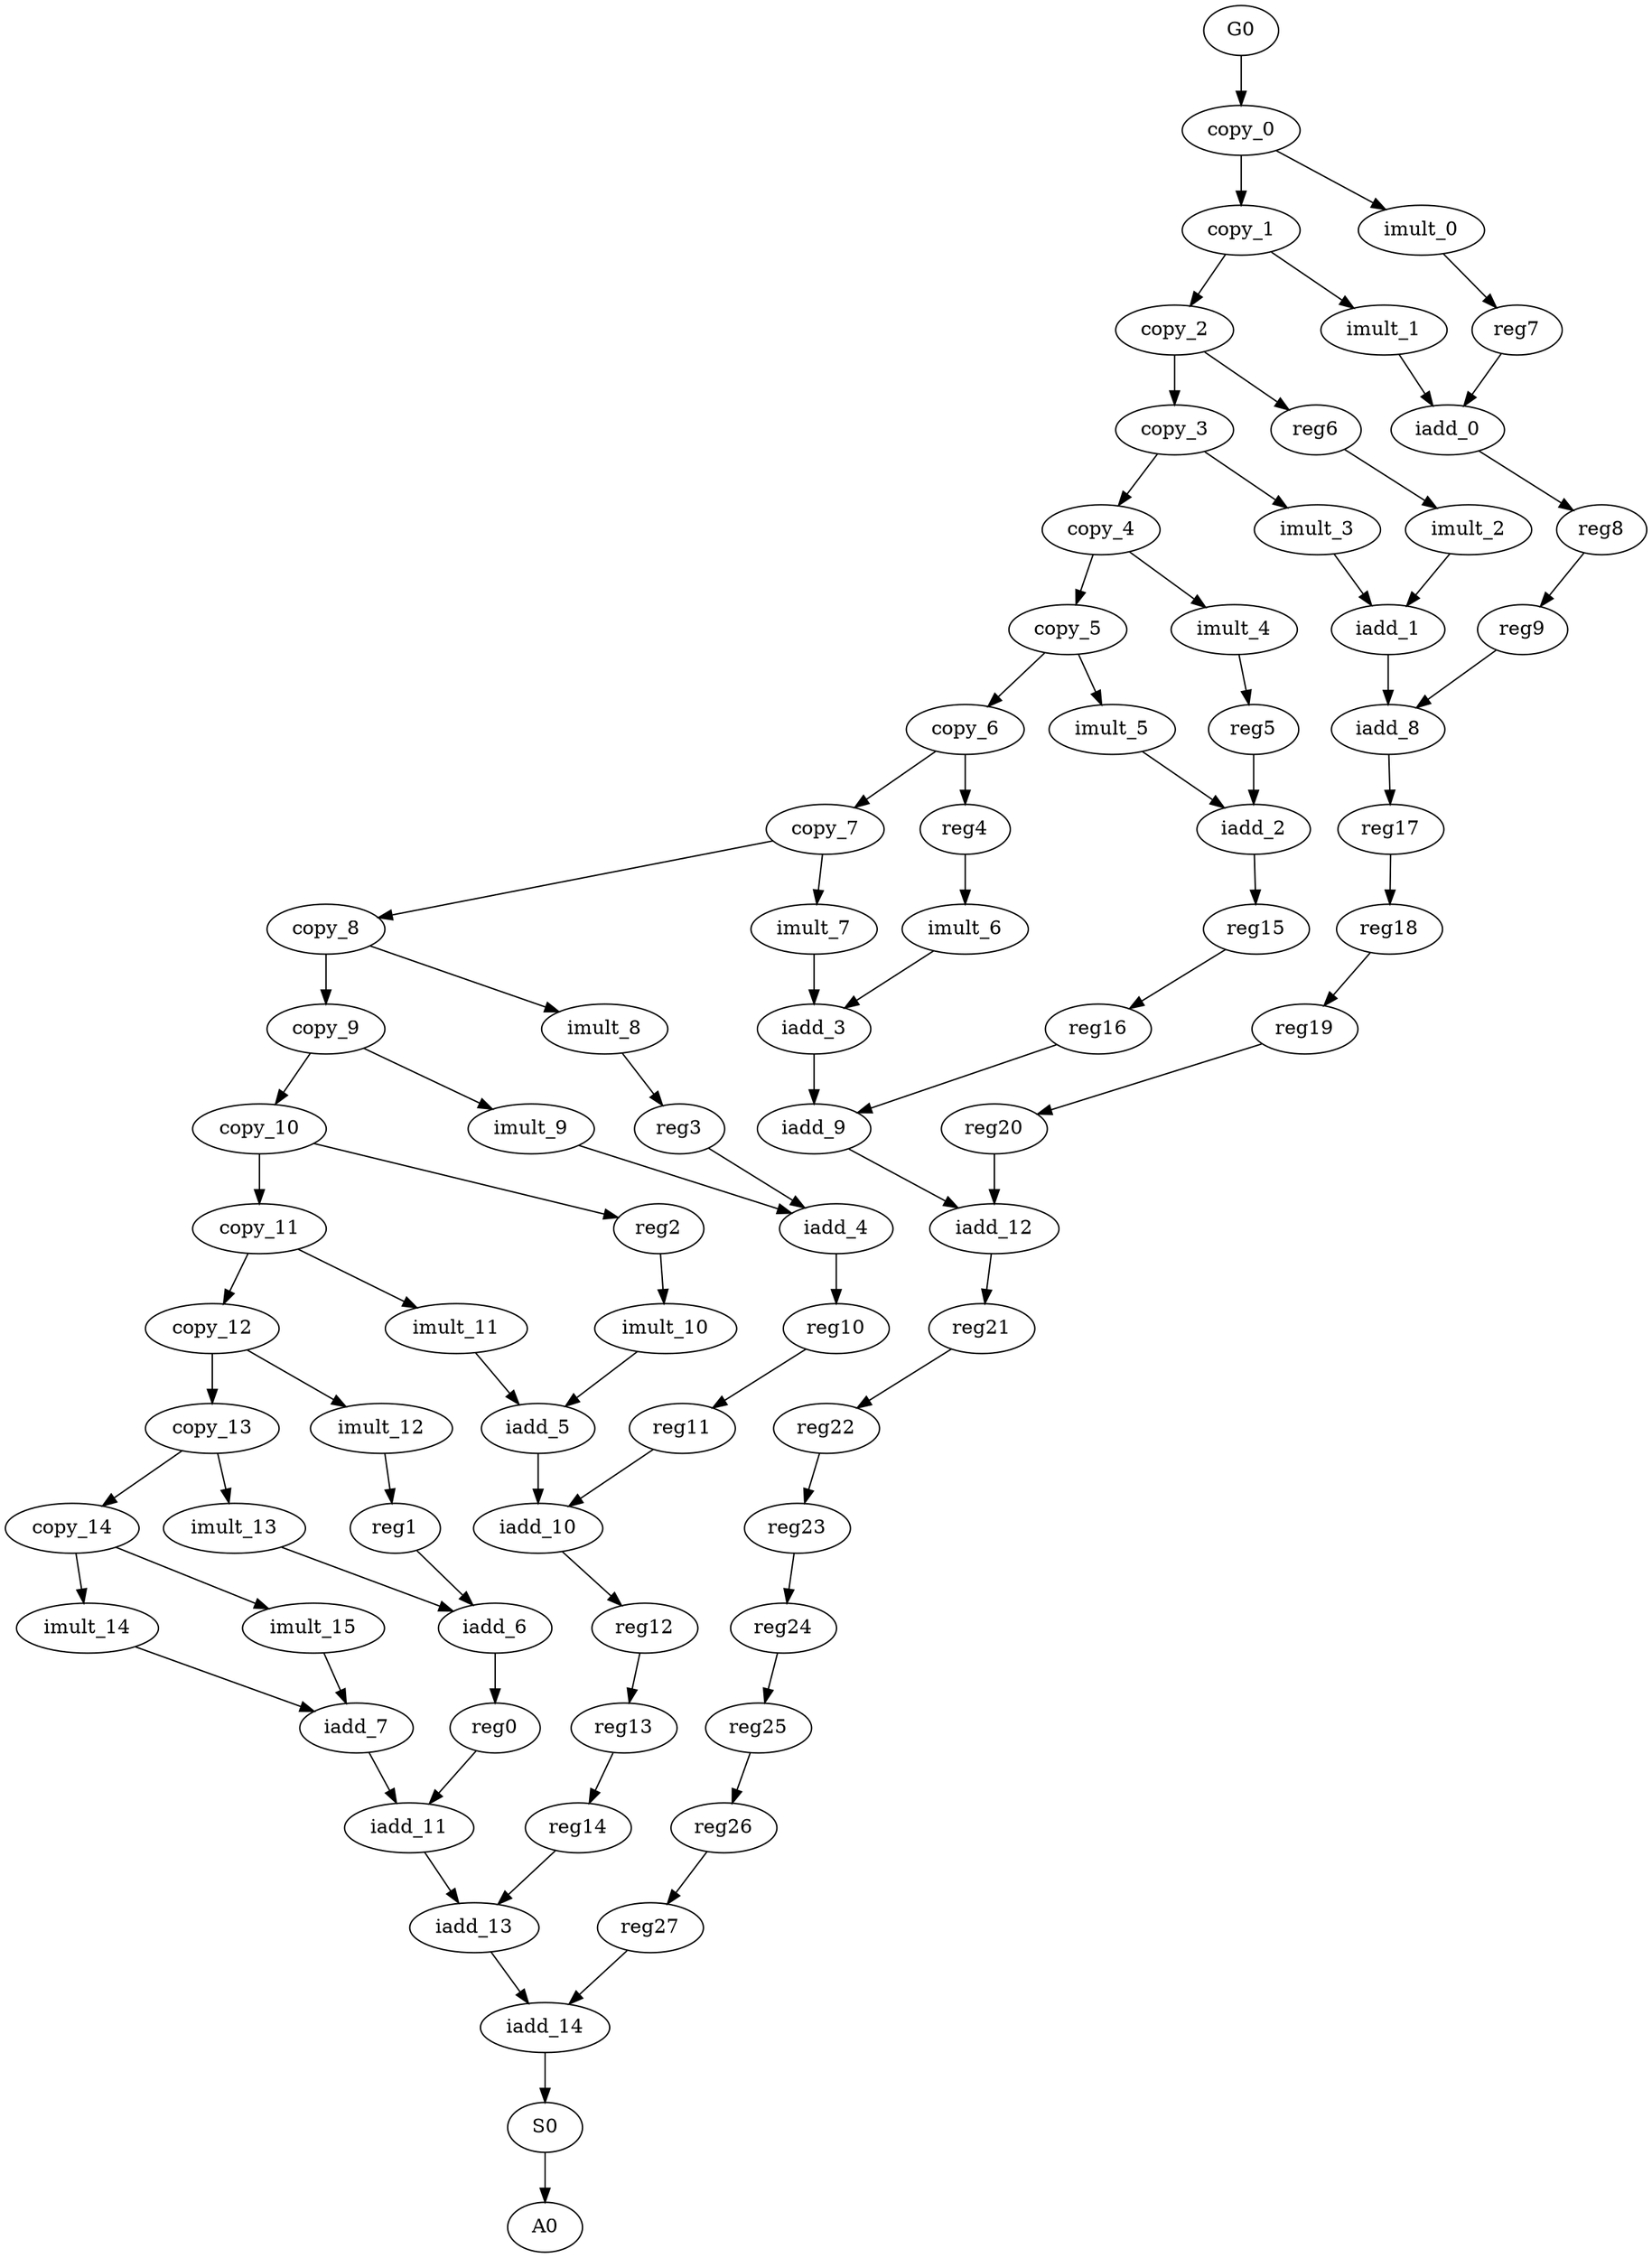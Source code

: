 digraph G {
    G0;
    copy_0;
    copy_10;
    copy_11;
    reg2;
    copy_3;
    copy_4;
    imult_3;
    imult_11;
    iadd_5;
    iadd_7;
    iadd_11;
    iadd_10;
    iadd_13;
    iadd_14;
    copy_7;
    imult_7;
    copy_8;
    iadd_0;
    reg8;
    iadd_9;
    iadd_12;
    S0;
    A0;
    imult_6;
    iadd_3;
    iadd_1;
    iadd_8;
    reg12;
    reg21;
    imult_5;
    iadd_2;
    imult_12;
    reg1;
    imult_1;
    imult_9;
    iadd_4;
    imult_13;
    iadd_6;
    imult_14;
    copy_1;
    imult_0;
    imult_8;
    reg3;
    imult_4;
    reg5;
    copy_5;
    copy_6;
    imult_10;
    imult_15;
    reg7;
    copy_12;
    imult_2;
    reg17;
    reg4;
    copy_13;
    reg15;
    reg10;
    copy_14;
    copy_9;
    copy_2;
    reg6;
    reg0;
    reg18;
    reg19;
    reg20;
    reg11;
    reg16;
    reg13;
    reg14;
    reg9;
    reg22;
    reg23;
    reg24;
    reg25;
    reg26;
    reg27;
    G0 -> copy_0 [weight=0];
    copy_0 -> copy_1 [weight=2];
    copy_0 -> imult_0 [weight=0];
    copy_10 -> copy_11 [weight=1];
    copy_10 -> reg2 [weight=0];
    copy_11 -> copy_12 [weight=0];
    copy_11 -> imult_11 [weight=0];
    reg2 -> imult_10 [weight=0];
    copy_3 -> copy_4 [weight=0];
    copy_3 -> imult_3 [weight=0];
    copy_4 -> imult_4 [weight=0];
    copy_4 -> copy_5 [weight=0];
    imult_3 -> iadd_1 [weight=0];
    imult_11 -> iadd_5 [weight=0];
    iadd_5 -> iadd_10 [weight=2];
    iadd_7 -> iadd_11 [weight=0];
    iadd_11 -> iadd_13 [weight=0];
    iadd_10 -> reg12 [weight=0];
    iadd_13 -> iadd_14 [weight=0];
    iadd_14 -> S0 [weight=0];
    copy_7 -> imult_7 [weight=0];
    copy_7 -> copy_8 [weight=0];
    imult_7 -> iadd_3 [weight=1];
    copy_8 -> copy_9 [weight=1];
    copy_8 -> imult_8 [weight=0];
    iadd_0 -> reg8 [weight=0];
    reg8 -> reg9 [weight=0];
    iadd_9 -> iadd_12 [weight=0];
    iadd_12 -> reg21 [weight=0];
    S0 -> A0 [weight=0];
    imult_6 -> iadd_3 [weight=0];
    iadd_3 -> iadd_9 [weight=1];
    iadd_1 -> iadd_8 [weight=3];
    iadd_8 -> reg17 [weight=0];
    reg12 -> reg13 [weight=0];
    reg21 -> reg22 [weight=0];
    imult_5 -> iadd_2 [weight=0];
    iadd_2 -> reg15 [weight=0];
    imult_12 -> reg1 [weight=0];
    reg1 -> iadd_6 [weight=0];
    imult_1 -> iadd_0 [weight=0];
    imult_9 -> iadd_4 [weight=0];
    iadd_4 -> reg10 [weight=2];
    imult_13 -> iadd_6 [weight=0];
    iadd_6 -> reg0 [weight=1];
    imult_14 -> iadd_7 [weight=0];
    copy_1 -> copy_2 [weight=0];
    copy_1 -> imult_1 [weight=0];
    imult_0 -> reg7 [weight=0];
    imult_8 -> reg3 [weight=0];
    reg3 -> iadd_4 [weight=0];
    imult_4 -> reg5 [weight=0];
    reg5 -> iadd_2 [weight=1];
    copy_5 -> imult_5 [weight=0];
    copy_5 -> copy_6 [weight=0];
    copy_6 -> copy_7 [weight=0];
    copy_6 -> reg4 [weight=3];
    imult_10 -> iadd_5 [weight=0];
    imult_15 -> iadd_7 [weight=0];
    reg7 -> iadd_0 [weight=0];
    copy_12 -> imult_12 [weight=0];
    copy_12 -> copy_13 [weight=3];
    imult_2 -> iadd_1 [weight=0];
    reg17 -> reg18 [weight=0];
    reg4 -> imult_6 [weight=1];
    copy_13 -> imult_13 [weight=0];
    copy_13 -> copy_14 [weight=0];
    reg15 -> reg16 [weight=0];
    reg10 -> reg11 [weight=0];
    copy_14 -> imult_14 [weight=0];
    copy_14 -> imult_15 [weight=0];
    copy_9 -> imult_9 [weight=0];
    copy_9 -> copy_10 [weight=0];
    copy_2 -> copy_3 [weight=2];
    copy_2 -> reg6 [weight=0];
    reg6 -> imult_2 [weight=0];
    reg0 -> iadd_11 [weight=0];
    reg18 -> reg19 [weight=0];
    reg19 -> reg20 [weight=0];
    reg20 -> iadd_12 [weight=3];
    reg11 -> iadd_10 [weight=0];
    reg16 -> iadd_9 [weight=0];
    reg13 -> reg14 [weight=0];
    reg14 -> iadd_13 [weight=0];
    reg9 -> iadd_8 [weight=0];
    reg22 -> reg23 [weight=0];
    reg23 -> reg24 [weight=0];
    reg24 -> reg25 [weight=0];
    reg25 -> reg26 [weight=0];
    reg26 -> reg27 [weight=0];
    reg27 -> iadd_14 [weight=0];
}
